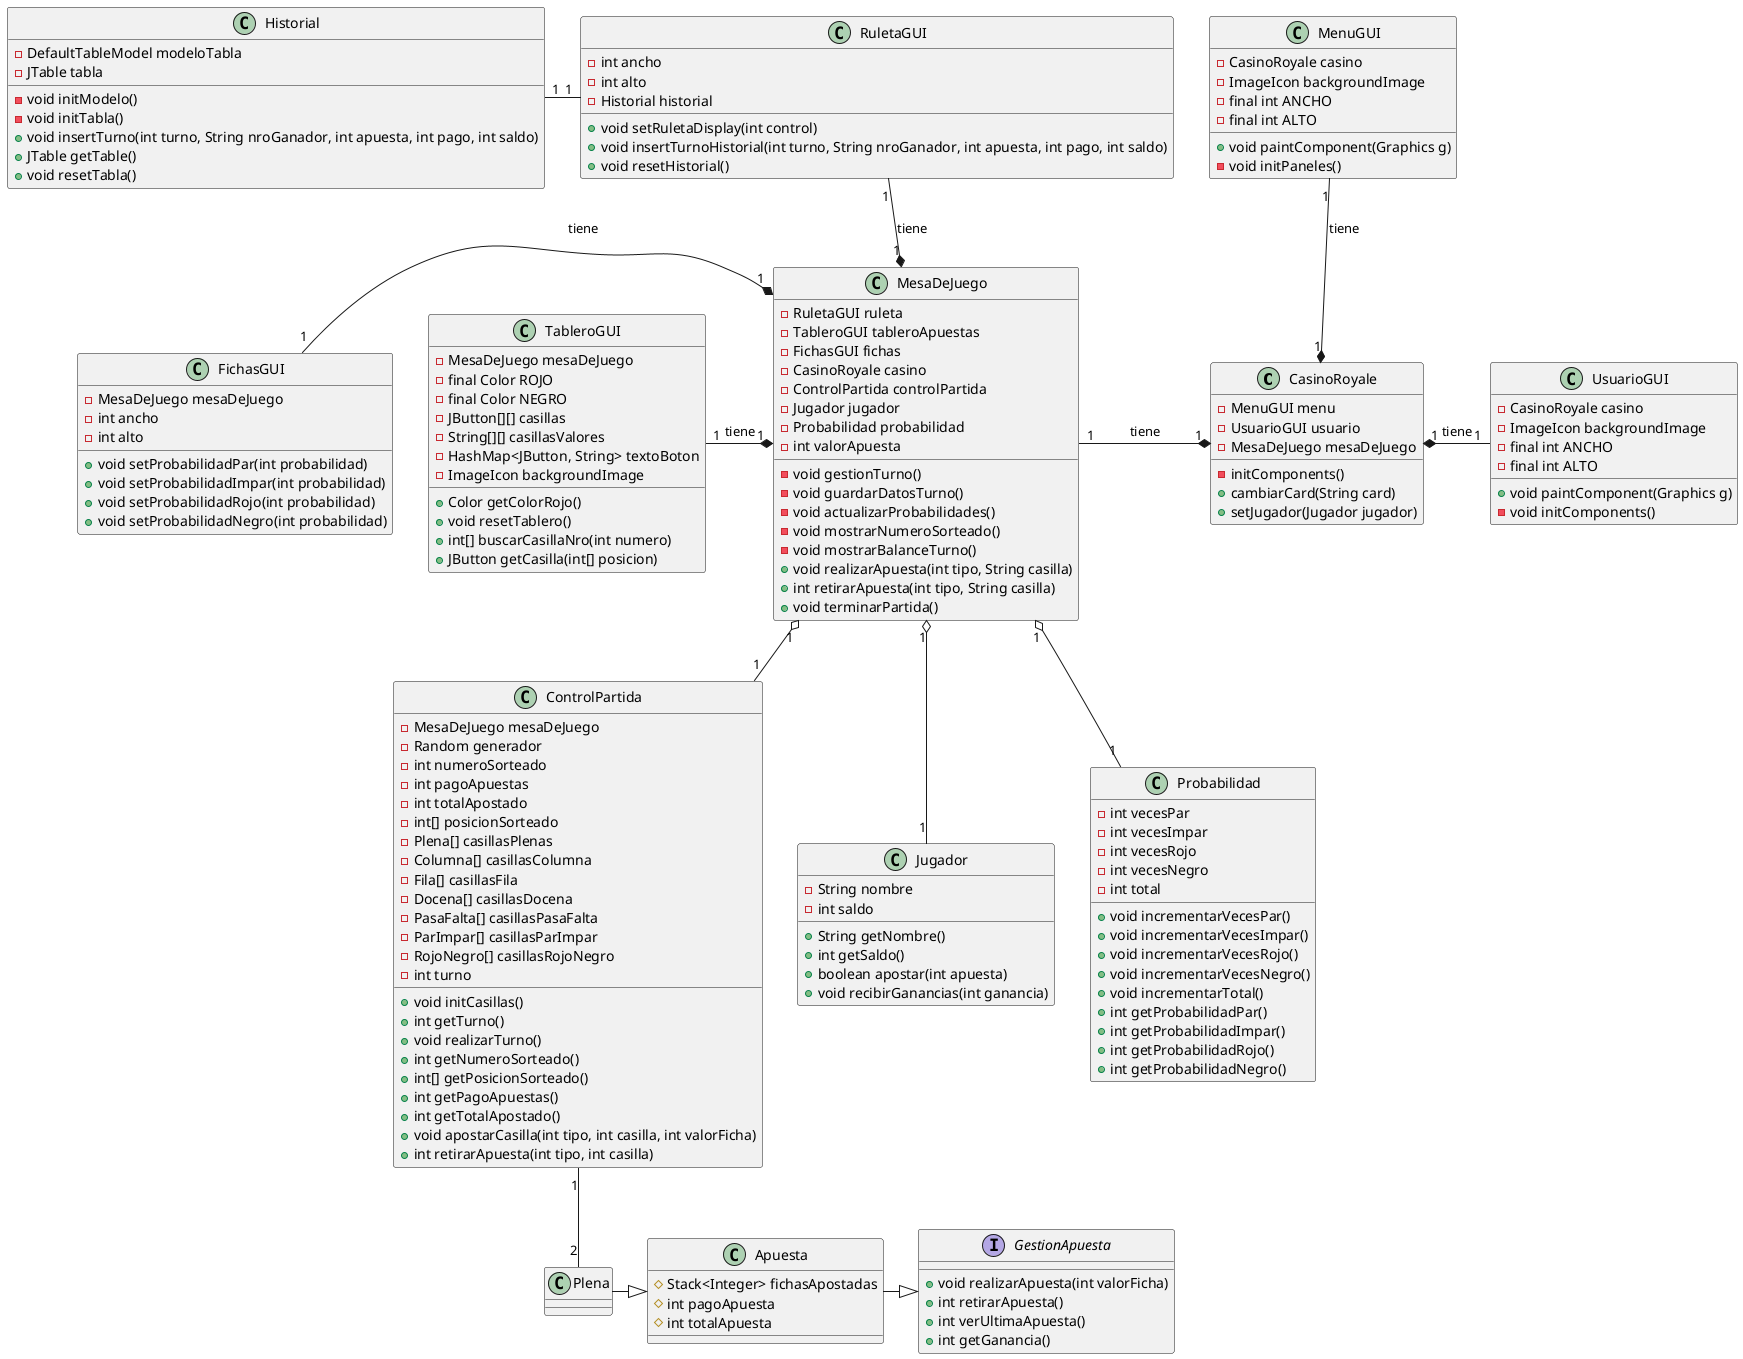 @startuml DiagrmaCasinoRoyale

class CasinoRoyale{
    -MenuGUI menu
    -UsuarioGUI usuario
    -MesaDeJuego mesaDeJuego
    -initComponents()
    +cambiarCard(String card)
    +setJugador(Jugador jugador)
}

class MenuGUI{
    -CasinoRoyale casino
    -ImageIcon backgroundImage
    -final int ANCHO
    -final int ALTO
    +void paintComponent(Graphics g)
    -void initPaneles()
}

CasinoRoyale "1" *-up- "1" MenuGUI : tiene

class UsuarioGUI{
    -CasinoRoyale casino
    -ImageIcon backgroundImage
    -final int ANCHO
    -final int ALTO
    +void paintComponent(Graphics g)
    -void initComponents()
}

CasinoRoyale "1" *-right- "1" UsuarioGUI : tiene

class MesaDeJuego{
    -RuletaGUI ruleta
    -TableroGUI tableroApuestas
    -FichasGUI fichas
    -CasinoRoyale casino
    -ControlPartida controlPartida
    -Jugador jugador
    -Probabilidad probabilidad
    -int valorApuesta
    -void gestionTurno()
    -void guardarDatosTurno()
    -void actualizarProbabilidades()
    -void mostrarNumeroSorteado()
    -void mostrarBalanceTurno()
    +void realizarApuesta(int tipo, String casilla)
    +int retirarApuesta(int tipo, String casilla)
    +void terminarPartida()
}

CasinoRoyale "1" *-left- "1" MesaDeJuego : tiene

class RuletaGUI{
    -int ancho
    -int alto
    -Historial historial
    +void setRuletaDisplay(int control)
    +void insertTurnoHistorial(int turno, String nroGanador, int apuesta, int pago, int saldo)
    +void resetHistorial()
}

MesaDeJuego "1" *-up- "1" RuletaGUI : tiene

class TableroGUI{
    -MesaDeJuego mesaDeJuego
    -final Color ROJO
    -final Color NEGRO
    -JButton[][] casillas
    -String[][] casillasValores
    -HashMap<JButton, String> textoBoton
    -ImageIcon backgroundImage
    +Color getColorRojo()
    +void resetTablero()
    +int[] buscarCasillaNro(int numero)
    +JButton getCasilla(int[] posicion)
}

MesaDeJuego "1" *-left- "1" TableroGUI : tiene

class FichasGUI{
    -MesaDeJuego mesaDeJuego
    -int ancho
    -int alto
    +void setProbabilidadPar(int probabilidad)
    +void setProbabilidadImpar(int probabilidad)
    +void setProbabilidadRojo(int probabilidad)
    +void setProbabilidadNegro(int probabilidad)
}

MesaDeJuego "1" *-left- "1" FichasGUI : tiene

class Historial{
    -DefaultTableModel modeloTabla
    -JTable tabla
    -void initModelo()
    -void initTabla()
    +void insertTurno(int turno, String nroGanador, int apuesta, int pago, int saldo)
    +JTable getTable()
    +void resetTabla()
}

RuletaGUI "1" -left- "1" Historial

class ControlPartida{
    - MesaDeJuego mesaDeJuego
    - Random generador
    - int numeroSorteado
    - int pagoApuestas
    - int totalApostado
    - int[] posicionSorteado
    - Plena[] casillasPlenas
    - Columna[] casillasColumna
    - Fila[] casillasFila
    - Docena[] casillasDocena
    - PasaFalta[] casillasPasaFalta
    - ParImpar[] casillasParImpar
    - RojoNegro[] casillasRojoNegro
    - int turno
    + void initCasillas()
    + int getTurno()
    + void realizarTurno()
    + int getNumeroSorteado()
    + int[] getPosicionSorteado()
    + int getPagoApuestas()
    + int getTotalApostado()
    + void apostarCasilla(int tipo, int casilla, int valorFicha)
    + int retirarApuesta(int tipo, int casilla)
}

MesaDeJuego "1" o-- "1" ControlPartida

class Jugador{
    - String nombre
    - int saldo
    + String getNombre()
    + int getSaldo()
    + boolean apostar(int apuesta)
    + void recibirGanancias(int ganancia)
}

MesaDeJuego "1" o-- "1" Jugador

class Probabilidad{
    - int vecesPar
    - int vecesImpar
    - int vecesRojo
    - int vecesNegro
    - int total
    + void incrementarVecesPar()
    + void incrementarVecesImpar()
    + void incrementarVecesRojo()
    + void incrementarVecesNegro()
    + void incrementarTotal()
    + int getProbabilidadPar()
    + int getProbabilidadImpar()
    + int getProbabilidadRojo()
    + int getProbabilidadNegro()
}

MesaDeJuego "1" o-- "1" Probabilidad

class Plena

class Apuesta{
    # Stack<Integer> fichasApostadas
    # int pagoApuesta
    # int totalApuesta
}

interface GestionApuesta{
    + void realizarApuesta(int valorFicha)
    + int retirarApuesta()
    + int verUltimaApuesta()
    + int getGanancia()
}

GestionApuesta <|-left- Apuesta

Apuesta <|-left- Plena

ControlPartida "1" -down- "2" Plena

@enduml